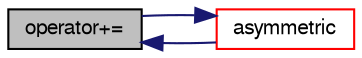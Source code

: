 digraph "operator+="
{
  bgcolor="transparent";
  edge [fontname="FreeSans",fontsize="10",labelfontname="FreeSans",labelfontsize="10"];
  node [fontname="FreeSans",fontsize="10",shape=record];
  rankdir="LR";
  Node1497 [label="operator+=",height=0.2,width=0.4,color="black", fillcolor="grey75", style="filled", fontcolor="black"];
  Node1497 -> Node1498 [dir="back",color="midnightblue",fontsize="10",style="solid",fontname="FreeSans"];
  Node1498 [label="asymmetric",height=0.2,width=0.4,color="red",URL="$a26790.html#aff45003a4c4226b1f6f4e5e24d382e03"];
  Node1498 -> Node1497 [dir="back",color="midnightblue",fontsize="10",style="solid",fontname="FreeSans"];
}
